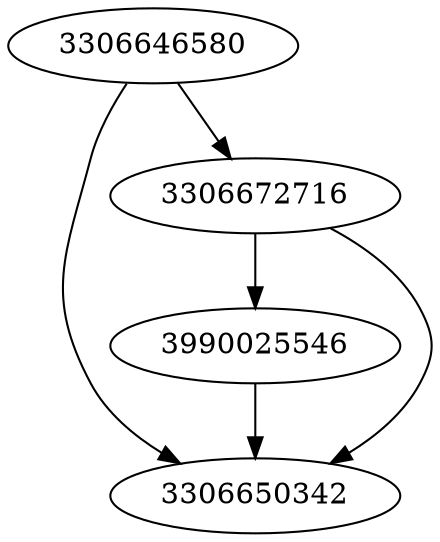 strict digraph  {
3990025546;
3306646580;
3306650342;
3306672716;
3990025546 -> 3306650342;
3306646580 -> 3306650342;
3306646580 -> 3306672716;
3306672716 -> 3306650342;
3306672716 -> 3990025546;
}
